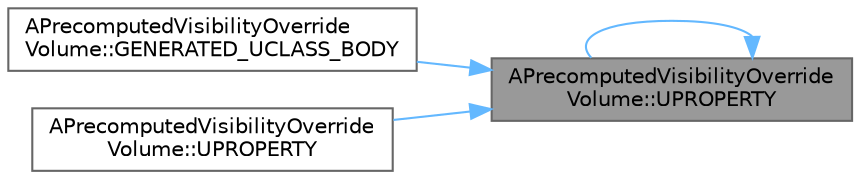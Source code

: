 digraph "APrecomputedVisibilityOverrideVolume::UPROPERTY"
{
 // INTERACTIVE_SVG=YES
 // LATEX_PDF_SIZE
  bgcolor="transparent";
  edge [fontname=Helvetica,fontsize=10,labelfontname=Helvetica,labelfontsize=10];
  node [fontname=Helvetica,fontsize=10,shape=box,height=0.2,width=0.4];
  rankdir="RL";
  Node1 [id="Node000001",label="APrecomputedVisibilityOverride\lVolume::UPROPERTY",height=0.2,width=0.4,color="gray40", fillcolor="grey60", style="filled", fontcolor="black",tooltip="Array of actors that will always be considered invisible by Precomputed Visibility when viewed from i..."];
  Node1 -> Node2 [id="edge1_Node000001_Node000002",dir="back",color="steelblue1",style="solid",tooltip=" "];
  Node2 [id="Node000002",label="APrecomputedVisibilityOverride\lVolume::GENERATED_UCLASS_BODY",height=0.2,width=0.4,color="grey40", fillcolor="white", style="filled",URL="$dc/d22/classAPrecomputedVisibilityOverrideVolume.html#ab8c7282a6545518da88cc7e14bf53f3a",tooltip="Array of actors that will always be considered visible by Precomputed Visibility when viewed from ins..."];
  Node1 -> Node3 [id="edge2_Node000001_Node000003",dir="back",color="steelblue1",style="solid",tooltip=" "];
  Node3 [id="Node000003",label="APrecomputedVisibilityOverride\lVolume::UPROPERTY",height=0.2,width=0.4,color="grey40", fillcolor="white", style="filled",URL="$dc/d22/classAPrecomputedVisibilityOverrideVolume.html#a880b351eac7619080d3ba912d76fb3f3",tooltip="Array of level names whose actors will always be considered invisible by Precomputed Visibility when ..."];
  Node1 -> Node1 [id="edge3_Node000001_Node000001",dir="back",color="steelblue1",style="solid",tooltip=" "];
}
